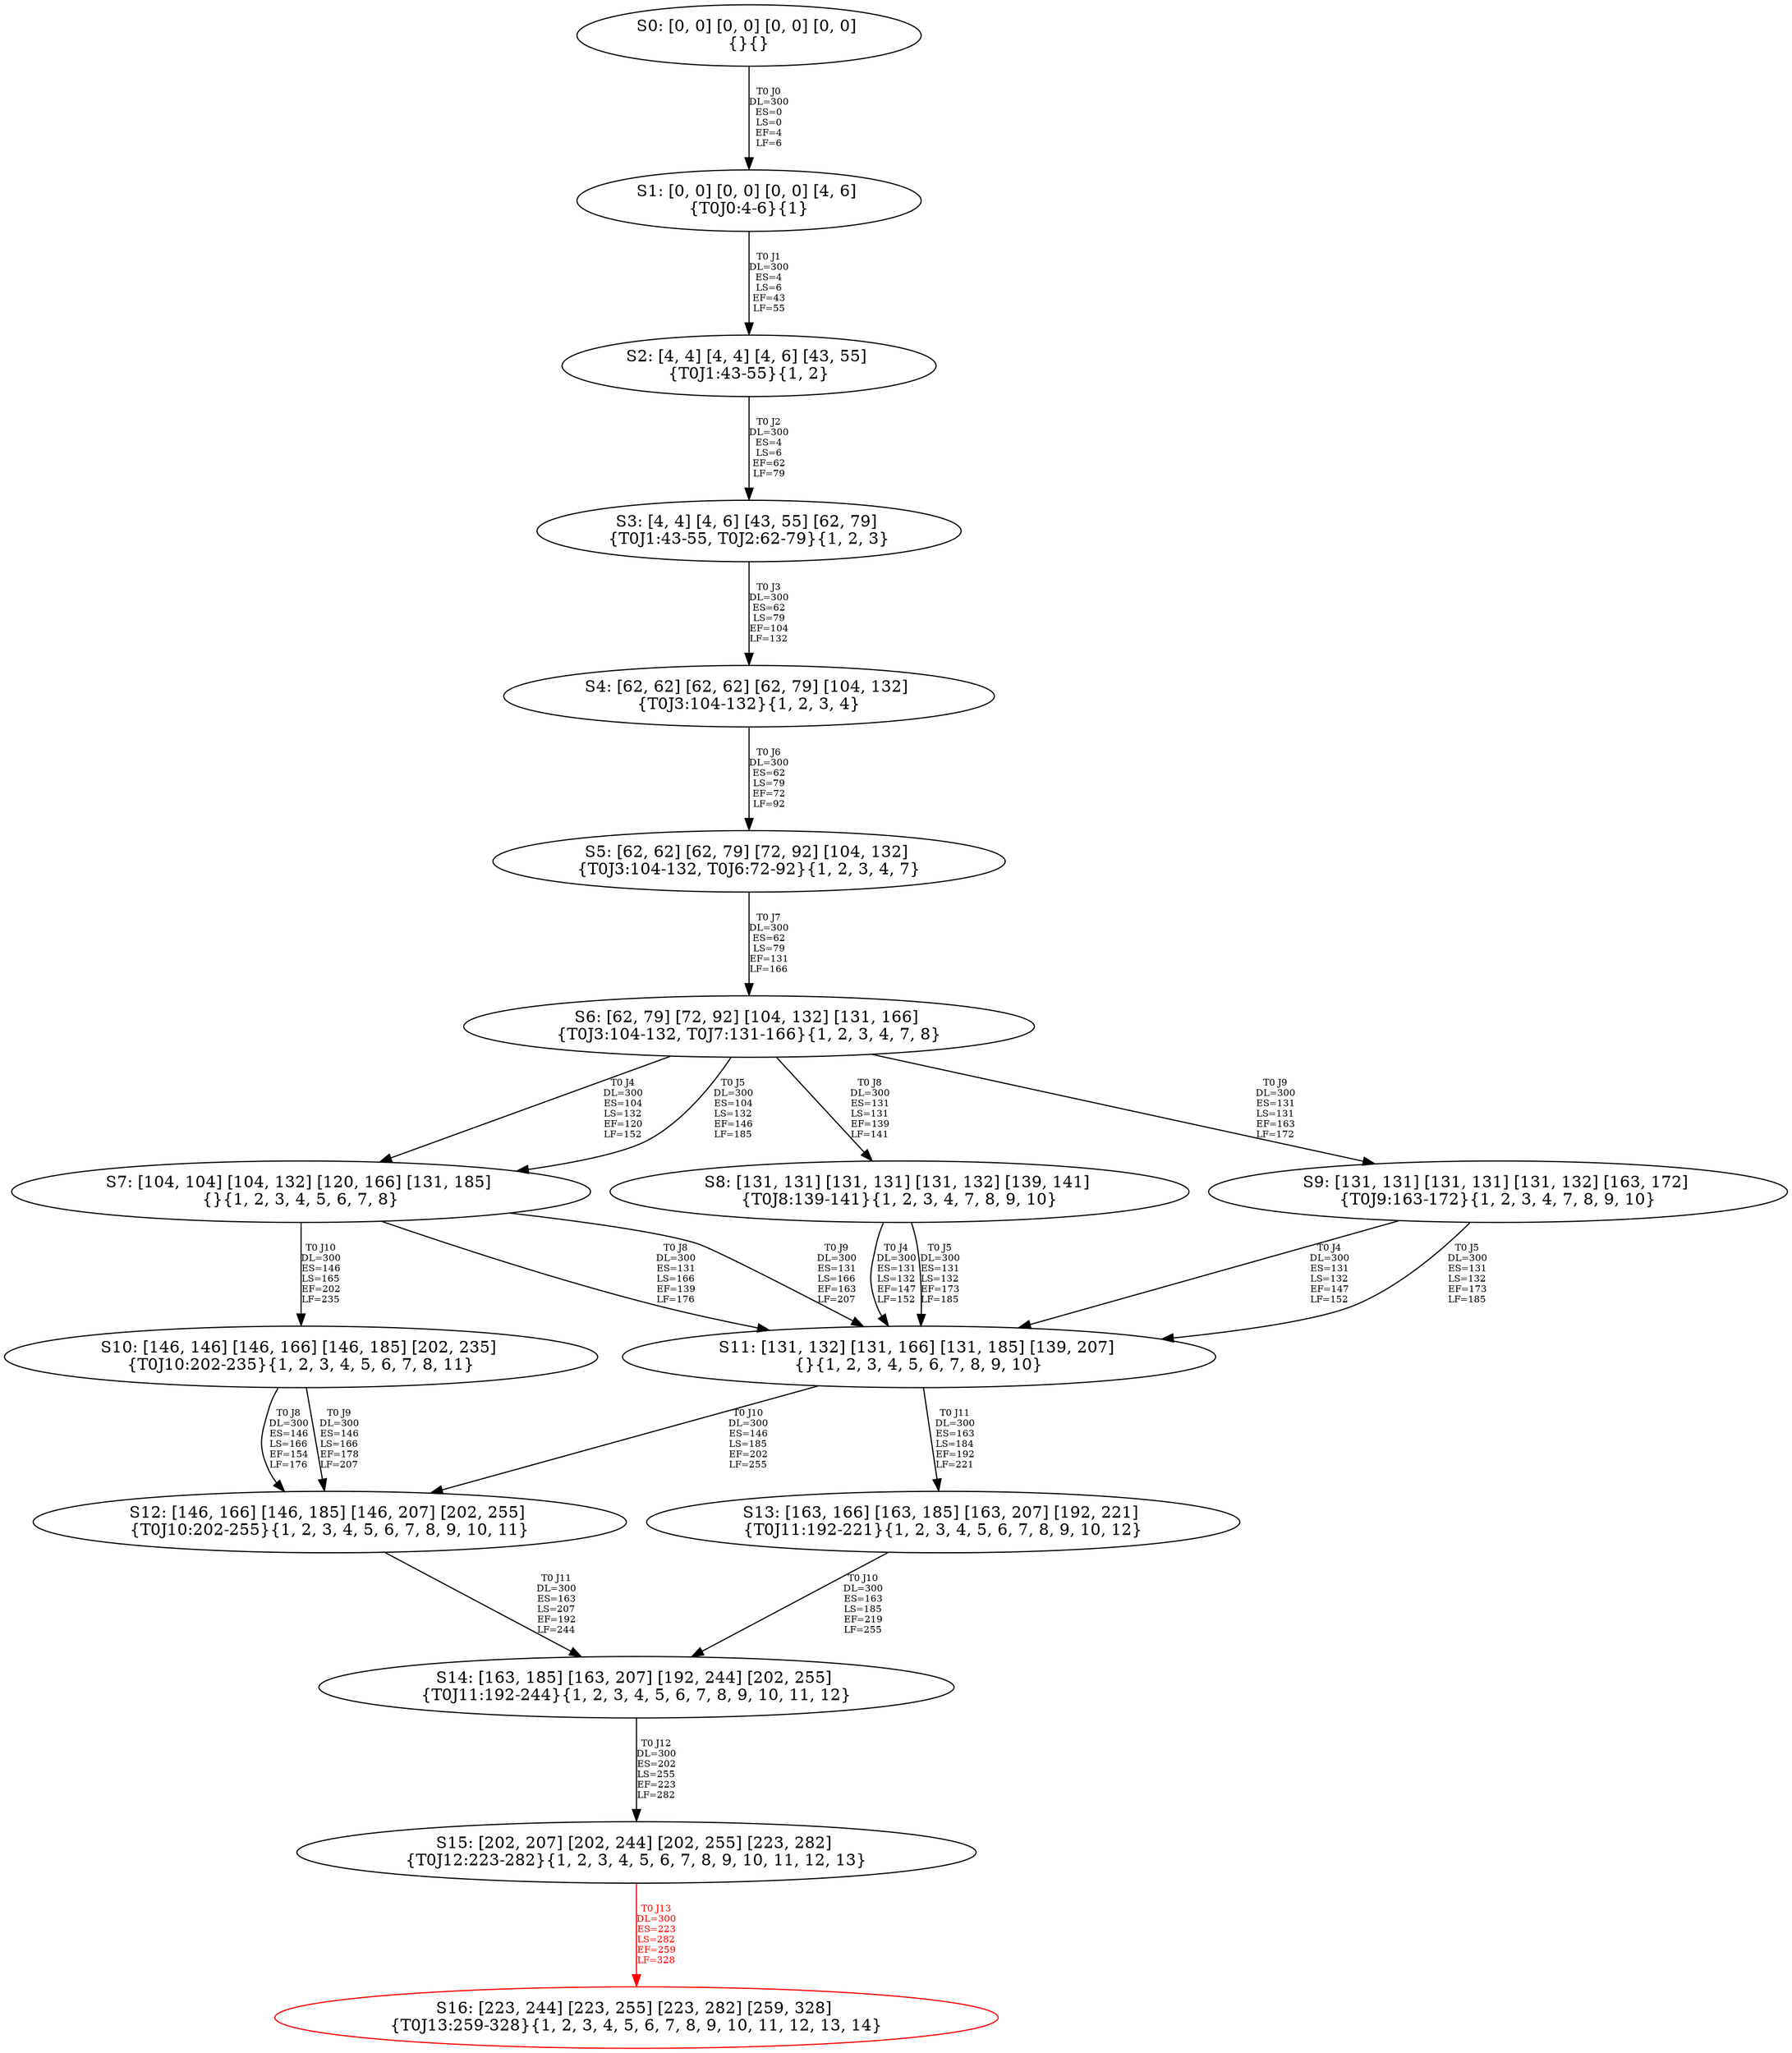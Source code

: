 digraph {
	S0[label="S0: [0, 0] [0, 0] [0, 0] [0, 0] \n{}{}"];
	S1[label="S1: [0, 0] [0, 0] [0, 0] [4, 6] \n{T0J0:4-6}{1}"];
	S2[label="S2: [4, 4] [4, 4] [4, 6] [43, 55] \n{T0J1:43-55}{1, 2}"];
	S3[label="S3: [4, 4] [4, 6] [43, 55] [62, 79] \n{T0J1:43-55, T0J2:62-79}{1, 2, 3}"];
	S4[label="S4: [62, 62] [62, 62] [62, 79] [104, 132] \n{T0J3:104-132}{1, 2, 3, 4}"];
	S5[label="S5: [62, 62] [62, 79] [72, 92] [104, 132] \n{T0J3:104-132, T0J6:72-92}{1, 2, 3, 4, 7}"];
	S6[label="S6: [62, 79] [72, 92] [104, 132] [131, 166] \n{T0J3:104-132, T0J7:131-166}{1, 2, 3, 4, 7, 8}"];
	S7[label="S7: [104, 104] [104, 132] [120, 166] [131, 185] \n{}{1, 2, 3, 4, 5, 6, 7, 8}"];
	S8[label="S8: [131, 131] [131, 131] [131, 132] [139, 141] \n{T0J8:139-141}{1, 2, 3, 4, 7, 8, 9, 10}"];
	S9[label="S9: [131, 131] [131, 131] [131, 132] [163, 172] \n{T0J9:163-172}{1, 2, 3, 4, 7, 8, 9, 10}"];
	S10[label="S10: [146, 146] [146, 166] [146, 185] [202, 235] \n{T0J10:202-235}{1, 2, 3, 4, 5, 6, 7, 8, 11}"];
	S11[label="S11: [131, 132] [131, 166] [131, 185] [139, 207] \n{}{1, 2, 3, 4, 5, 6, 7, 8, 9, 10}"];
	S12[label="S12: [146, 166] [146, 185] [146, 207] [202, 255] \n{T0J10:202-255}{1, 2, 3, 4, 5, 6, 7, 8, 9, 10, 11}"];
	S13[label="S13: [163, 166] [163, 185] [163, 207] [192, 221] \n{T0J11:192-221}{1, 2, 3, 4, 5, 6, 7, 8, 9, 10, 12}"];
	S14[label="S14: [163, 185] [163, 207] [192, 244] [202, 255] \n{T0J11:192-244}{1, 2, 3, 4, 5, 6, 7, 8, 9, 10, 11, 12}"];
	S15[label="S15: [202, 207] [202, 244] [202, 255] [223, 282] \n{T0J12:223-282}{1, 2, 3, 4, 5, 6, 7, 8, 9, 10, 11, 12, 13}"];
	S16[label="S16: [223, 244] [223, 255] [223, 282] [259, 328] \n{T0J13:259-328}{1, 2, 3, 4, 5, 6, 7, 8, 9, 10, 11, 12, 13, 14}"];
	S0 -> S1[label="T0 J0\nDL=300\nES=0\nLS=0\nEF=4\nLF=6",fontsize=8];
	S1 -> S2[label="T0 J1\nDL=300\nES=4\nLS=6\nEF=43\nLF=55",fontsize=8];
	S2 -> S3[label="T0 J2\nDL=300\nES=4\nLS=6\nEF=62\nLF=79",fontsize=8];
	S3 -> S4[label="T0 J3\nDL=300\nES=62\nLS=79\nEF=104\nLF=132",fontsize=8];
	S4 -> S5[label="T0 J6\nDL=300\nES=62\nLS=79\nEF=72\nLF=92",fontsize=8];
	S5 -> S6[label="T0 J7\nDL=300\nES=62\nLS=79\nEF=131\nLF=166",fontsize=8];
	S6 -> S7[label="T0 J4\nDL=300\nES=104\nLS=132\nEF=120\nLF=152",fontsize=8];
	S6 -> S7[label="T0 J5\nDL=300\nES=104\nLS=132\nEF=146\nLF=185",fontsize=8];
	S6 -> S8[label="T0 J8\nDL=300\nES=131\nLS=131\nEF=139\nLF=141",fontsize=8];
	S6 -> S9[label="T0 J9\nDL=300\nES=131\nLS=131\nEF=163\nLF=172",fontsize=8];
	S7 -> S11[label="T0 J8\nDL=300\nES=131\nLS=166\nEF=139\nLF=176",fontsize=8];
	S7 -> S11[label="T0 J9\nDL=300\nES=131\nLS=166\nEF=163\nLF=207",fontsize=8];
	S7 -> S10[label="T0 J10\nDL=300\nES=146\nLS=165\nEF=202\nLF=235",fontsize=8];
	S8 -> S11[label="T0 J4\nDL=300\nES=131\nLS=132\nEF=147\nLF=152",fontsize=8];
	S8 -> S11[label="T0 J5\nDL=300\nES=131\nLS=132\nEF=173\nLF=185",fontsize=8];
	S9 -> S11[label="T0 J4\nDL=300\nES=131\nLS=132\nEF=147\nLF=152",fontsize=8];
	S9 -> S11[label="T0 J5\nDL=300\nES=131\nLS=132\nEF=173\nLF=185",fontsize=8];
	S10 -> S12[label="T0 J8\nDL=300\nES=146\nLS=166\nEF=154\nLF=176",fontsize=8];
	S10 -> S12[label="T0 J9\nDL=300\nES=146\nLS=166\nEF=178\nLF=207",fontsize=8];
	S11 -> S12[label="T0 J10\nDL=300\nES=146\nLS=185\nEF=202\nLF=255",fontsize=8];
	S11 -> S13[label="T0 J11\nDL=300\nES=163\nLS=184\nEF=192\nLF=221",fontsize=8];
	S12 -> S14[label="T0 J11\nDL=300\nES=163\nLS=207\nEF=192\nLF=244",fontsize=8];
	S13 -> S14[label="T0 J10\nDL=300\nES=163\nLS=185\nEF=219\nLF=255",fontsize=8];
	S14 -> S15[label="T0 J12\nDL=300\nES=202\nLS=255\nEF=223\nLF=282",fontsize=8];
	S15 -> S16[label="T0 J13\nDL=300\nES=223\nLS=282\nEF=259\nLF=328",color=Red,fontcolor=Red,fontsize=8];
S16[color=Red];
}
